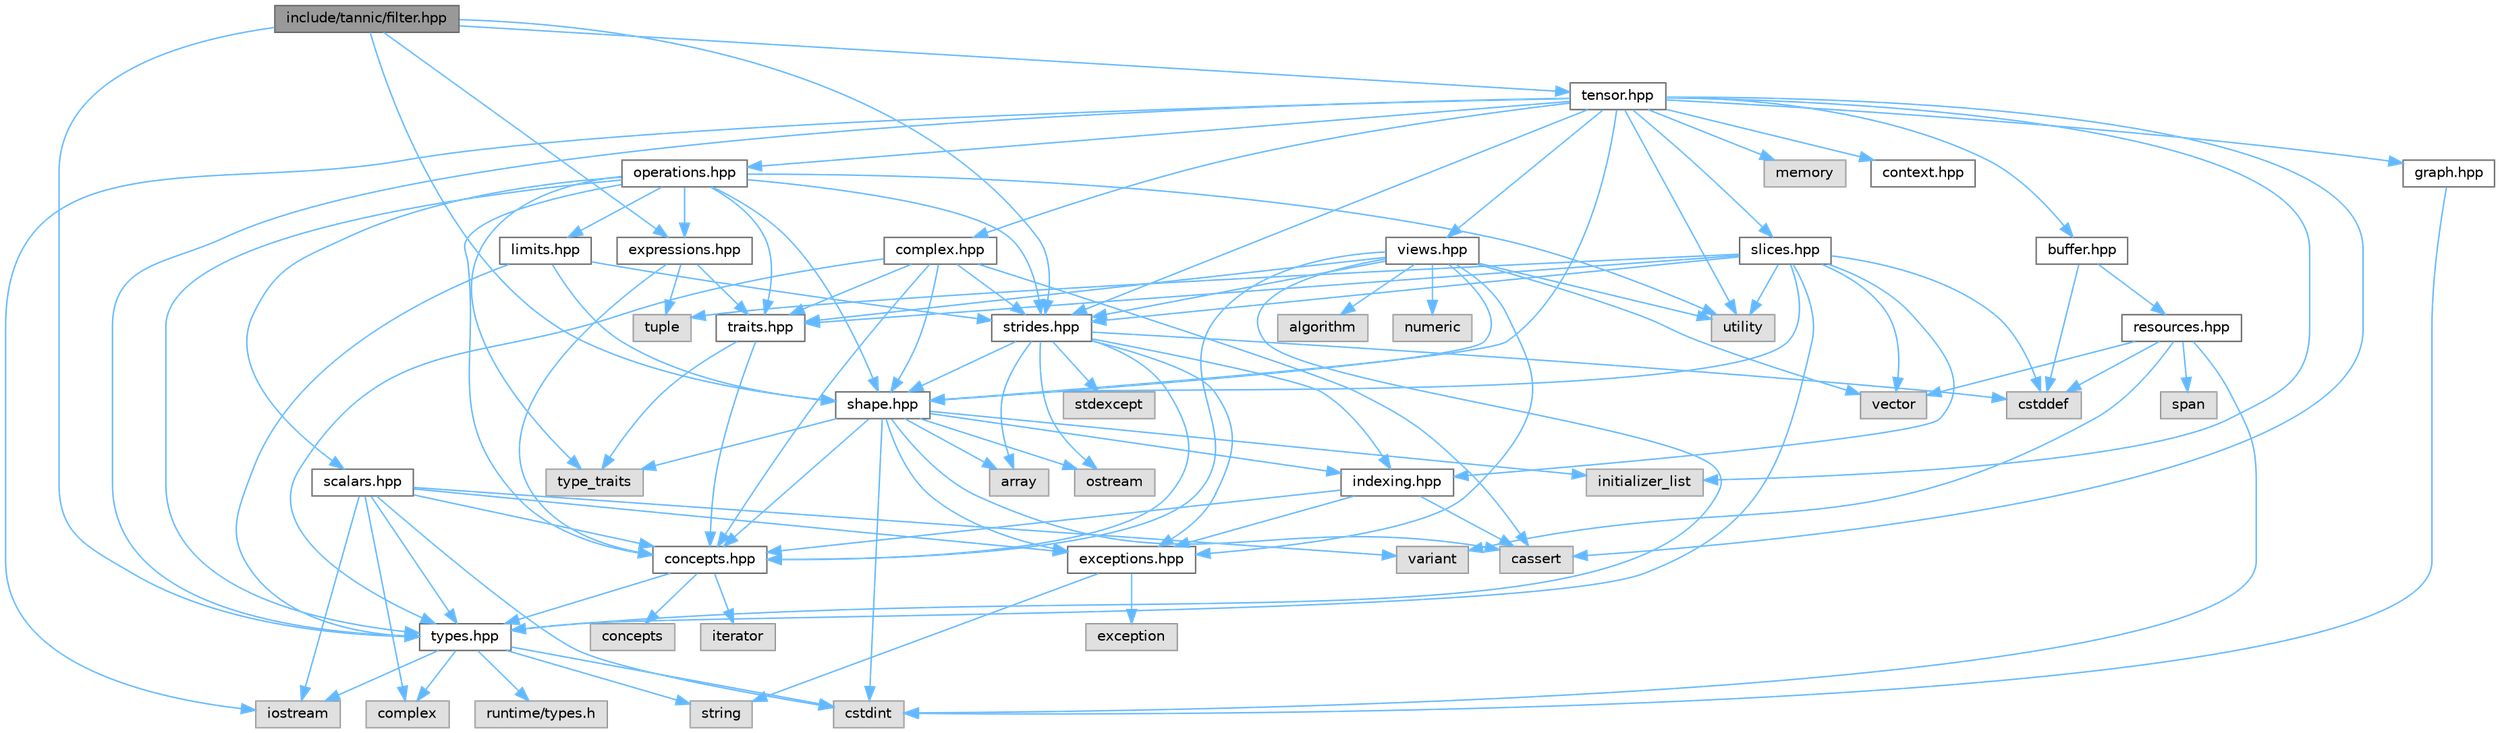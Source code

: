 digraph "include/tannic/filter.hpp"
{
 // LATEX_PDF_SIZE
  bgcolor="transparent";
  edge [fontname=Helvetica,fontsize=10,labelfontname=Helvetica,labelfontsize=10];
  node [fontname=Helvetica,fontsize=10,shape=box,height=0.2,width=0.4];
  Node1 [id="Node000001",label="include/tannic/filter.hpp",height=0.2,width=0.4,color="gray40", fillcolor="grey60", style="filled", fontcolor="black",tooltip=" "];
  Node1 -> Node2 [id="edge109_Node000001_Node000002",color="steelblue1",style="solid",tooltip=" "];
  Node2 [id="Node000002",label="types.hpp",height=0.2,width=0.4,color="grey40", fillcolor="white", style="filled",URL="$dd/de3/types_8hpp.html",tooltip="Core type system for the Tannic Tensor Library."];
  Node2 -> Node3 [id="edge110_Node000002_Node000003",color="steelblue1",style="solid",tooltip=" "];
  Node3 [id="Node000003",label="iostream",height=0.2,width=0.4,color="grey60", fillcolor="#E0E0E0", style="filled",tooltip=" "];
  Node2 -> Node4 [id="edge111_Node000002_Node000004",color="steelblue1",style="solid",tooltip=" "];
  Node4 [id="Node000004",label="cstdint",height=0.2,width=0.4,color="grey60", fillcolor="#E0E0E0", style="filled",tooltip=" "];
  Node2 -> Node5 [id="edge112_Node000002_Node000005",color="steelblue1",style="solid",tooltip=" "];
  Node5 [id="Node000005",label="string",height=0.2,width=0.4,color="grey60", fillcolor="#E0E0E0", style="filled",tooltip=" "];
  Node2 -> Node6 [id="edge113_Node000002_Node000006",color="steelblue1",style="solid",tooltip=" "];
  Node6 [id="Node000006",label="complex",height=0.2,width=0.4,color="grey60", fillcolor="#E0E0E0", style="filled",tooltip=" "];
  Node2 -> Node7 [id="edge114_Node000002_Node000007",color="steelblue1",style="solid",tooltip=" "];
  Node7 [id="Node000007",label="runtime/types.h",height=0.2,width=0.4,color="grey60", fillcolor="#E0E0E0", style="filled",tooltip=" "];
  Node1 -> Node8 [id="edge115_Node000001_Node000008",color="steelblue1",style="solid",tooltip=" "];
  Node8 [id="Node000008",label="shape.hpp",height=0.2,width=0.4,color="grey40", fillcolor="white", style="filled",URL="$d3/d30/shape_8hpp.html",tooltip="Defines the Shape class for representing tensor dimensions."];
  Node8 -> Node9 [id="edge116_Node000008_Node000009",color="steelblue1",style="solid",tooltip=" "];
  Node9 [id="Node000009",label="type_traits",height=0.2,width=0.4,color="grey60", fillcolor="#E0E0E0", style="filled",tooltip=" "];
  Node8 -> Node10 [id="edge117_Node000008_Node000010",color="steelblue1",style="solid",tooltip=" "];
  Node10 [id="Node000010",label="array",height=0.2,width=0.4,color="grey60", fillcolor="#E0E0E0", style="filled",tooltip=" "];
  Node8 -> Node4 [id="edge118_Node000008_Node000004",color="steelblue1",style="solid",tooltip=" "];
  Node8 -> Node11 [id="edge119_Node000008_Node000011",color="steelblue1",style="solid",tooltip=" "];
  Node11 [id="Node000011",label="cassert",height=0.2,width=0.4,color="grey60", fillcolor="#E0E0E0", style="filled",tooltip=" "];
  Node8 -> Node12 [id="edge120_Node000008_Node000012",color="steelblue1",style="solid",tooltip=" "];
  Node12 [id="Node000012",label="initializer_list",height=0.2,width=0.4,color="grey60", fillcolor="#E0E0E0", style="filled",tooltip=" "];
  Node8 -> Node13 [id="edge121_Node000008_Node000013",color="steelblue1",style="solid",tooltip=" "];
  Node13 [id="Node000013",label="ostream",height=0.2,width=0.4,color="grey60", fillcolor="#E0E0E0", style="filled",tooltip=" "];
  Node8 -> Node14 [id="edge122_Node000008_Node000014",color="steelblue1",style="solid",tooltip=" "];
  Node14 [id="Node000014",label="concepts.hpp",height=0.2,width=0.4,color="grey40", fillcolor="white", style="filled",URL="$d7/dd8/concepts_8hpp.html",tooltip="Defines core C++20 concepts used throughout the Tannic Tensor Library."];
  Node14 -> Node15 [id="edge123_Node000014_Node000015",color="steelblue1",style="solid",tooltip=" "];
  Node15 [id="Node000015",label="concepts",height=0.2,width=0.4,color="grey60", fillcolor="#E0E0E0", style="filled",tooltip=" "];
  Node14 -> Node16 [id="edge124_Node000014_Node000016",color="steelblue1",style="solid",tooltip=" "];
  Node16 [id="Node000016",label="iterator",height=0.2,width=0.4,color="grey60", fillcolor="#E0E0E0", style="filled",tooltip=" "];
  Node14 -> Node2 [id="edge125_Node000014_Node000002",color="steelblue1",style="solid",tooltip=" "];
  Node8 -> Node17 [id="edge126_Node000008_Node000017",color="steelblue1",style="solid",tooltip=" "];
  Node17 [id="Node000017",label="indexing.hpp",height=0.2,width=0.4,color="grey40", fillcolor="white", style="filled",URL="$d7/d1d/indexing_8hpp.html",tooltip=" "];
  Node17 -> Node11 [id="edge127_Node000017_Node000011",color="steelblue1",style="solid",tooltip=" "];
  Node17 -> Node14 [id="edge128_Node000017_Node000014",color="steelblue1",style="solid",tooltip=" "];
  Node17 -> Node18 [id="edge129_Node000017_Node000018",color="steelblue1",style="solid",tooltip=" "];
  Node18 [id="Node000018",label="exceptions.hpp",height=0.2,width=0.4,color="grey40", fillcolor="white", style="filled",URL="$da/d49/exceptions_8hpp.html",tooltip="Defines the exceptions used in the library."];
  Node18 -> Node19 [id="edge130_Node000018_Node000019",color="steelblue1",style="solid",tooltip=" "];
  Node19 [id="Node000019",label="exception",height=0.2,width=0.4,color="grey60", fillcolor="#E0E0E0", style="filled",tooltip=" "];
  Node18 -> Node5 [id="edge131_Node000018_Node000005",color="steelblue1",style="solid",tooltip=" "];
  Node8 -> Node18 [id="edge132_Node000008_Node000018",color="steelblue1",style="solid",tooltip=" "];
  Node1 -> Node20 [id="edge133_Node000001_Node000020",color="steelblue1",style="solid",tooltip=" "];
  Node20 [id="Node000020",label="strides.hpp",height=0.2,width=0.4,color="grey40", fillcolor="white", style="filled",URL="$d7/d08/strides_8hpp.html",tooltip="Memory layout specification for tensor dimensions in the Tannic Tensor Library."];
  Node20 -> Node10 [id="edge134_Node000020_Node000010",color="steelblue1",style="solid",tooltip=" "];
  Node20 -> Node21 [id="edge135_Node000020_Node000021",color="steelblue1",style="solid",tooltip=" "];
  Node21 [id="Node000021",label="cstddef",height=0.2,width=0.4,color="grey60", fillcolor="#E0E0E0", style="filled",tooltip=" "];
  Node20 -> Node22 [id="edge136_Node000020_Node000022",color="steelblue1",style="solid",tooltip=" "];
  Node22 [id="Node000022",label="stdexcept",height=0.2,width=0.4,color="grey60", fillcolor="#E0E0E0", style="filled",tooltip=" "];
  Node20 -> Node13 [id="edge137_Node000020_Node000013",color="steelblue1",style="solid",tooltip=" "];
  Node20 -> Node14 [id="edge138_Node000020_Node000014",color="steelblue1",style="solid",tooltip=" "];
  Node20 -> Node8 [id="edge139_Node000020_Node000008",color="steelblue1",style="solid",tooltip=" "];
  Node20 -> Node17 [id="edge140_Node000020_Node000017",color="steelblue1",style="solid",tooltip=" "];
  Node20 -> Node18 [id="edge141_Node000020_Node000018",color="steelblue1",style="solid",tooltip=" "];
  Node1 -> Node23 [id="edge142_Node000001_Node000023",color="steelblue1",style="solid",tooltip=" "];
  Node23 [id="Node000023",label="expressions.hpp",height=0.2,width=0.4,color="grey40", fillcolor="white", style="filled",URL="$d5/d8b/expressions_8hpp.html",tooltip=" "];
  Node23 -> Node24 [id="edge143_Node000023_Node000024",color="steelblue1",style="solid",tooltip=" "];
  Node24 [id="Node000024",label="tuple",height=0.2,width=0.4,color="grey60", fillcolor="#E0E0E0", style="filled",tooltip=" "];
  Node23 -> Node25 [id="edge144_Node000023_Node000025",color="steelblue1",style="solid",tooltip=" "];
  Node25 [id="Node000025",label="traits.hpp",height=0.2,width=0.4,color="grey40", fillcolor="white", style="filled",URL="$df/d73/traits_8hpp.html",tooltip=" "];
  Node25 -> Node9 [id="edge145_Node000025_Node000009",color="steelblue1",style="solid",tooltip=" "];
  Node25 -> Node14 [id="edge146_Node000025_Node000014",color="steelblue1",style="solid",tooltip=" "];
  Node23 -> Node14 [id="edge147_Node000023_Node000014",color="steelblue1",style="solid",tooltip=" "];
  Node1 -> Node26 [id="edge148_Node000001_Node000026",color="steelblue1",style="solid",tooltip=" "];
  Node26 [id="Node000026",label="tensor.hpp",height=0.2,width=0.4,color="grey40", fillcolor="white", style="filled",URL="$d3/d8b/tensor_8hpp.html",tooltip=" "];
  Node26 -> Node3 [id="edge149_Node000026_Node000003",color="steelblue1",style="solid",tooltip=" "];
  Node26 -> Node27 [id="edge150_Node000026_Node000027",color="steelblue1",style="solid",tooltip=" "];
  Node27 [id="Node000027",label="memory",height=0.2,width=0.4,color="grey60", fillcolor="#E0E0E0", style="filled",tooltip=" "];
  Node26 -> Node11 [id="edge151_Node000026_Node000011",color="steelblue1",style="solid",tooltip=" "];
  Node26 -> Node28 [id="edge152_Node000026_Node000028",color="steelblue1",style="solid",tooltip=" "];
  Node28 [id="Node000028",label="utility",height=0.2,width=0.4,color="grey60", fillcolor="#E0E0E0", style="filled",tooltip=" "];
  Node26 -> Node12 [id="edge153_Node000026_Node000012",color="steelblue1",style="solid",tooltip=" "];
  Node26 -> Node2 [id="edge154_Node000026_Node000002",color="steelblue1",style="solid",tooltip=" "];
  Node26 -> Node8 [id="edge155_Node000026_Node000008",color="steelblue1",style="solid",tooltip=" "];
  Node26 -> Node20 [id="edge156_Node000026_Node000020",color="steelblue1",style="solid",tooltip=" "];
  Node26 -> Node29 [id="edge157_Node000026_Node000029",color="steelblue1",style="solid",tooltip=" "];
  Node29 [id="Node000029",label="buffer.hpp",height=0.2,width=0.4,color="grey40", fillcolor="white", style="filled",URL="$da/d1d/buffer_8hpp.html",tooltip="Memory buffer management for tensor storage."];
  Node29 -> Node21 [id="edge158_Node000029_Node000021",color="steelblue1",style="solid",tooltip=" "];
  Node29 -> Node30 [id="edge159_Node000029_Node000030",color="steelblue1",style="solid",tooltip=" "];
  Node30 [id="Node000030",label="resources.hpp",height=0.2,width=0.4,color="grey40", fillcolor="white", style="filled",URL="$d1/dee/resources_8hpp.html",tooltip="Memory resource management for heterogeneous computing."];
  Node30 -> Node4 [id="edge160_Node000030_Node000004",color="steelblue1",style="solid",tooltip=" "];
  Node30 -> Node21 [id="edge161_Node000030_Node000021",color="steelblue1",style="solid",tooltip=" "];
  Node30 -> Node31 [id="edge162_Node000030_Node000031",color="steelblue1",style="solid",tooltip=" "];
  Node31 [id="Node000031",label="span",height=0.2,width=0.4,color="grey60", fillcolor="#E0E0E0", style="filled",tooltip=" "];
  Node30 -> Node32 [id="edge163_Node000030_Node000032",color="steelblue1",style="solid",tooltip=" "];
  Node32 [id="Node000032",label="vector",height=0.2,width=0.4,color="grey60", fillcolor="#E0E0E0", style="filled",tooltip=" "];
  Node30 -> Node33 [id="edge164_Node000030_Node000033",color="steelblue1",style="solid",tooltip=" "];
  Node33 [id="Node000033",label="variant",height=0.2,width=0.4,color="grey60", fillcolor="#E0E0E0", style="filled",tooltip=" "];
  Node26 -> Node34 [id="edge165_Node000026_Node000034",color="steelblue1",style="solid",tooltip=" "];
  Node34 [id="Node000034",label="slices.hpp",height=0.2,width=0.4,color="grey40", fillcolor="white", style="filled",URL="$d4/d71/slices_8hpp.html",tooltip="Implements tensor slicing for expression templates in the Tannic Tensor Library."];
  Node34 -> Node24 [id="edge166_Node000034_Node000024",color="steelblue1",style="solid",tooltip=" "];
  Node34 -> Node28 [id="edge167_Node000034_Node000028",color="steelblue1",style="solid",tooltip=" "];
  Node34 -> Node21 [id="edge168_Node000034_Node000021",color="steelblue1",style="solid",tooltip=" "];
  Node34 -> Node32 [id="edge169_Node000034_Node000032",color="steelblue1",style="solid",tooltip=" "];
  Node34 -> Node2 [id="edge170_Node000034_Node000002",color="steelblue1",style="solid",tooltip=" "];
  Node34 -> Node25 [id="edge171_Node000034_Node000025",color="steelblue1",style="solid",tooltip=" "];
  Node34 -> Node8 [id="edge172_Node000034_Node000008",color="steelblue1",style="solid",tooltip=" "];
  Node34 -> Node20 [id="edge173_Node000034_Node000020",color="steelblue1",style="solid",tooltip=" "];
  Node34 -> Node17 [id="edge174_Node000034_Node000017",color="steelblue1",style="solid",tooltip=" "];
  Node26 -> Node35 [id="edge175_Node000026_Node000035",color="steelblue1",style="solid",tooltip=" "];
  Node35 [id="Node000035",label="views.hpp",height=0.2,width=0.4,color="grey40", fillcolor="white", style="filled",URL="$de/d49/views_8hpp.html",tooltip=" "];
  Node35 -> Node28 [id="edge176_Node000035_Node000028",color="steelblue1",style="solid",tooltip=" "];
  Node35 -> Node36 [id="edge177_Node000035_Node000036",color="steelblue1",style="solid",tooltip=" "];
  Node36 [id="Node000036",label="algorithm",height=0.2,width=0.4,color="grey60", fillcolor="#E0E0E0", style="filled",tooltip=" "];
  Node35 -> Node37 [id="edge178_Node000035_Node000037",color="steelblue1",style="solid",tooltip=" "];
  Node37 [id="Node000037",label="numeric",height=0.2,width=0.4,color="grey60", fillcolor="#E0E0E0", style="filled",tooltip=" "];
  Node35 -> Node32 [id="edge179_Node000035_Node000032",color="steelblue1",style="solid",tooltip=" "];
  Node35 -> Node2 [id="edge180_Node000035_Node000002",color="steelblue1",style="solid",tooltip=" "];
  Node35 -> Node25 [id="edge181_Node000035_Node000025",color="steelblue1",style="solid",tooltip=" "];
  Node35 -> Node8 [id="edge182_Node000035_Node000008",color="steelblue1",style="solid",tooltip=" "];
  Node35 -> Node20 [id="edge183_Node000035_Node000020",color="steelblue1",style="solid",tooltip=" "];
  Node35 -> Node14 [id="edge184_Node000035_Node000014",color="steelblue1",style="solid",tooltip=" "];
  Node35 -> Node18 [id="edge185_Node000035_Node000018",color="steelblue1",style="solid",tooltip=" "];
  Node26 -> Node38 [id="edge186_Node000026_Node000038",color="steelblue1",style="solid",tooltip=" "];
  Node38 [id="Node000038",label="operations.hpp",height=0.2,width=0.4,color="grey40", fillcolor="white", style="filled",URL="$d6/d00/operations_8hpp.html",tooltip=" "];
  Node38 -> Node28 [id="edge187_Node000038_Node000028",color="steelblue1",style="solid",tooltip=" "];
  Node38 -> Node9 [id="edge188_Node000038_Node000009",color="steelblue1",style="solid",tooltip=" "];
  Node38 -> Node14 [id="edge189_Node000038_Node000014",color="steelblue1",style="solid",tooltip=" "];
  Node38 -> Node23 [id="edge190_Node000038_Node000023",color="steelblue1",style="solid",tooltip=" "];
  Node38 -> Node2 [id="edge191_Node000038_Node000002",color="steelblue1",style="solid",tooltip=" "];
  Node38 -> Node8 [id="edge192_Node000038_Node000008",color="steelblue1",style="solid",tooltip=" "];
  Node38 -> Node20 [id="edge193_Node000038_Node000020",color="steelblue1",style="solid",tooltip=" "];
  Node38 -> Node25 [id="edge194_Node000038_Node000025",color="steelblue1",style="solid",tooltip=" "];
  Node38 -> Node39 [id="edge195_Node000038_Node000039",color="steelblue1",style="solid",tooltip=" "];
  Node39 [id="Node000039",label="scalars.hpp",height=0.2,width=0.4,color="grey40", fillcolor="white", style="filled",URL="$d3/d3c/scalars_8hpp.html",tooltip=" "];
  Node39 -> Node3 [id="edge196_Node000039_Node000003",color="steelblue1",style="solid",tooltip=" "];
  Node39 -> Node33 [id="edge197_Node000039_Node000033",color="steelblue1",style="solid",tooltip=" "];
  Node39 -> Node6 [id="edge198_Node000039_Node000006",color="steelblue1",style="solid",tooltip=" "];
  Node39 -> Node4 [id="edge199_Node000039_Node000004",color="steelblue1",style="solid",tooltip=" "];
  Node39 -> Node2 [id="edge200_Node000039_Node000002",color="steelblue1",style="solid",tooltip=" "];
  Node39 -> Node14 [id="edge201_Node000039_Node000014",color="steelblue1",style="solid",tooltip=" "];
  Node39 -> Node18 [id="edge202_Node000039_Node000018",color="steelblue1",style="solid",tooltip=" "];
  Node38 -> Node40 [id="edge203_Node000038_Node000040",color="steelblue1",style="solid",tooltip=" "];
  Node40 [id="Node000040",label="limits.hpp",height=0.2,width=0.4,color="grey40", fillcolor="white", style="filled",URL="$d7/df0/limits_8hpp.html",tooltip=" "];
  Node40 -> Node2 [id="edge204_Node000040_Node000002",color="steelblue1",style="solid",tooltip=" "];
  Node40 -> Node8 [id="edge205_Node000040_Node000008",color="steelblue1",style="solid",tooltip=" "];
  Node40 -> Node20 [id="edge206_Node000040_Node000020",color="steelblue1",style="solid",tooltip=" "];
  Node26 -> Node41 [id="edge207_Node000026_Node000041",color="steelblue1",style="solid",tooltip=" "];
  Node41 [id="Node000041",label="complex.hpp",height=0.2,width=0.4,color="grey40", fillcolor="white", style="filled",URL="$db/dd8/complex_8hpp.html",tooltip=" "];
  Node41 -> Node14 [id="edge208_Node000041_Node000014",color="steelblue1",style="solid",tooltip=" "];
  Node41 -> Node2 [id="edge209_Node000041_Node000002",color="steelblue1",style="solid",tooltip=" "];
  Node41 -> Node8 [id="edge210_Node000041_Node000008",color="steelblue1",style="solid",tooltip=" "];
  Node41 -> Node20 [id="edge211_Node000041_Node000020",color="steelblue1",style="solid",tooltip=" "];
  Node41 -> Node25 [id="edge212_Node000041_Node000025",color="steelblue1",style="solid",tooltip=" "];
  Node41 -> Node11 [id="edge213_Node000041_Node000011",color="steelblue1",style="solid",tooltip=" "];
  Node26 -> Node42 [id="edge214_Node000026_Node000042",color="steelblue1",style="solid",tooltip=" "];
  Node42 [id="Node000042",label="graph.hpp",height=0.2,width=0.4,color="grey40", fillcolor="white", style="filled",URL="$d9/de9/graph_8hpp.html",tooltip=" "];
  Node42 -> Node4 [id="edge215_Node000042_Node000004",color="steelblue1",style="solid",tooltip=" "];
  Node26 -> Node43 [id="edge216_Node000026_Node000043",color="steelblue1",style="solid",tooltip=" "];
  Node43 [id="Node000043",label="context.hpp",height=0.2,width=0.4,color="grey40", fillcolor="white", style="filled",URL="$d2/da3/context_8hpp.html",tooltip=" "];
}
